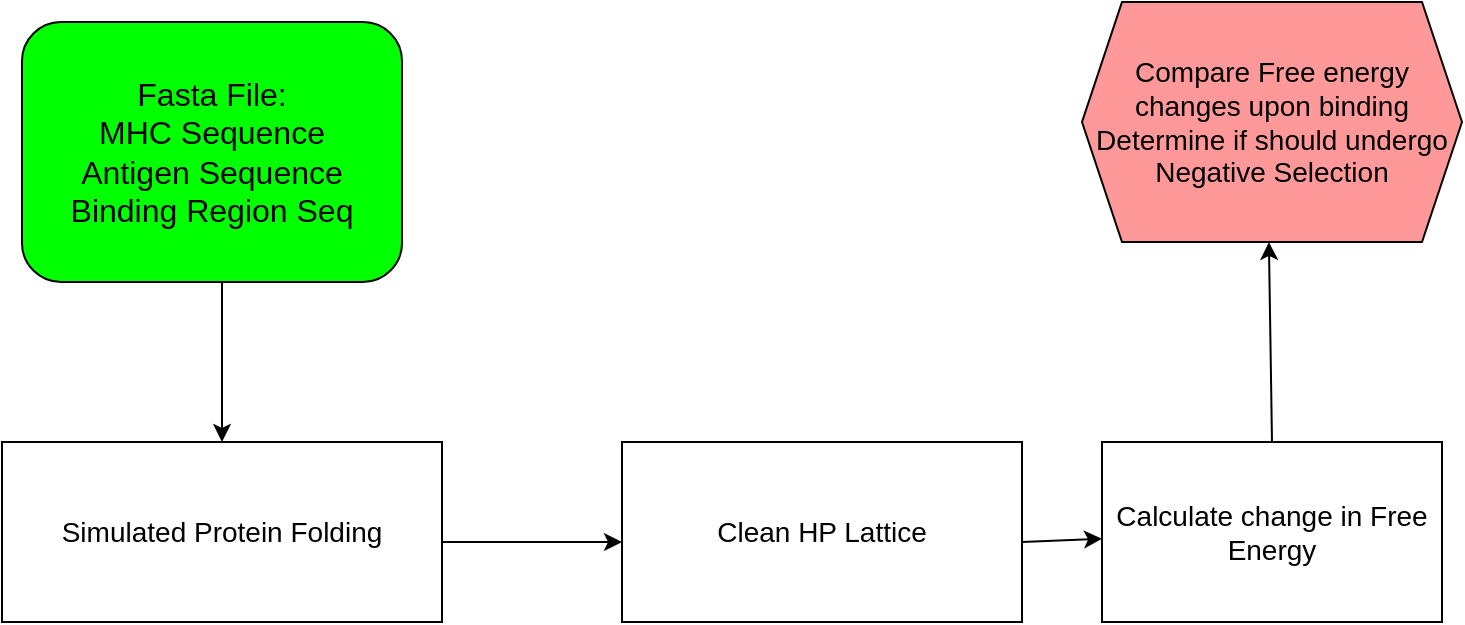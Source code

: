 <mxfile version="21.1.2" type="github">
  <diagram name="Page-1" id="EEZycO_NF6HMaPR0JYtG">
    <mxGraphModel dx="1194" dy="547" grid="1" gridSize="10" guides="1" tooltips="1" connect="1" arrows="1" fold="1" page="1" pageScale="1" pageWidth="850" pageHeight="1100" math="0" shadow="0">
      <root>
        <mxCell id="0" />
        <mxCell id="1" parent="0" />
        <mxCell id="SpIytS3ZcbbBWpfLDEAr-1" value="&lt;div&gt;&lt;font size=&quot;3&quot;&gt;Fasta File:&lt;/font&gt;&lt;/div&gt;&lt;div&gt;&lt;font size=&quot;3&quot;&gt;MHC Sequence&lt;/font&gt;&lt;/div&gt;&lt;div&gt;&lt;font size=&quot;3&quot;&gt;Antigen Sequence&lt;/font&gt;&lt;/div&gt;&lt;div&gt;&lt;font size=&quot;3&quot;&gt;Binding Region Seq&lt;br&gt;&lt;/font&gt;&lt;/div&gt;" style="rounded=1;whiteSpace=wrap;html=1;fillColor=#00FF00;" vertex="1" parent="1">
          <mxGeometry x="60" y="130" width="190" height="130" as="geometry" />
        </mxCell>
        <mxCell id="SpIytS3ZcbbBWpfLDEAr-2" value="" style="endArrow=classic;html=1;rounded=0;" edge="1" parent="1">
          <mxGeometry width="50" height="50" relative="1" as="geometry">
            <mxPoint x="160" y="260" as="sourcePoint" />
            <mxPoint x="160" y="340" as="targetPoint" />
          </mxGeometry>
        </mxCell>
        <mxCell id="SpIytS3ZcbbBWpfLDEAr-3" value="&lt;font style=&quot;font-size: 14px;&quot;&gt;Simulated Protein Folding&lt;br&gt;&lt;/font&gt;" style="rounded=0;whiteSpace=wrap;html=1;" vertex="1" parent="1">
          <mxGeometry x="50" y="340" width="220" height="90" as="geometry" />
        </mxCell>
        <mxCell id="SpIytS3ZcbbBWpfLDEAr-4" value="" style="endArrow=classic;html=1;rounded=0;" edge="1" parent="1">
          <mxGeometry width="50" height="50" relative="1" as="geometry">
            <mxPoint x="270" y="390" as="sourcePoint" />
            <mxPoint x="360" y="390" as="targetPoint" />
          </mxGeometry>
        </mxCell>
        <mxCell id="SpIytS3ZcbbBWpfLDEAr-5" value="&lt;font style=&quot;font-size: 14px;&quot;&gt;Clean HP Lattice&lt;/font&gt;&lt;font style=&quot;font-size: 12px;&quot;&gt; &lt;br&gt;&lt;/font&gt;" style="rounded=0;whiteSpace=wrap;html=1;" vertex="1" parent="1">
          <mxGeometry x="360" y="340" width="200" height="90" as="geometry" />
        </mxCell>
        <mxCell id="SpIytS3ZcbbBWpfLDEAr-6" value="" style="endArrow=classic;html=1;rounded=0;" edge="1" parent="1" target="SpIytS3ZcbbBWpfLDEAr-7">
          <mxGeometry width="50" height="50" relative="1" as="geometry">
            <mxPoint x="560" y="390" as="sourcePoint" />
            <mxPoint x="610" y="390" as="targetPoint" />
          </mxGeometry>
        </mxCell>
        <mxCell id="SpIytS3ZcbbBWpfLDEAr-7" value="&lt;font style=&quot;font-size: 14px;&quot;&gt;Calculate change in Free Energy&lt;/font&gt;" style="rounded=0;whiteSpace=wrap;html=1;" vertex="1" parent="1">
          <mxGeometry x="600" y="340" width="170" height="90" as="geometry" />
        </mxCell>
        <mxCell id="SpIytS3ZcbbBWpfLDEAr-8" value="" style="endArrow=classic;html=1;rounded=0;exitX=0.5;exitY=0;exitDx=0;exitDy=0;" edge="1" parent="1" source="SpIytS3ZcbbBWpfLDEAr-7">
          <mxGeometry width="50" height="50" relative="1" as="geometry">
            <mxPoint x="686.56" y="335" as="sourcePoint" />
            <mxPoint x="683.445" y="240" as="targetPoint" />
          </mxGeometry>
        </mxCell>
        <mxCell id="SpIytS3ZcbbBWpfLDEAr-10" value="&lt;font style=&quot;font-size: 14px;&quot;&gt;Compare Free energy changes upon binding Determine if should undergo Negative Selection&lt;br&gt;&lt;/font&gt;" style="shape=hexagon;perimeter=hexagonPerimeter2;whiteSpace=wrap;html=1;fixedSize=1;fillColor=#FF9999;" vertex="1" parent="1">
          <mxGeometry x="590" y="120" width="190" height="120" as="geometry" />
        </mxCell>
      </root>
    </mxGraphModel>
  </diagram>
</mxfile>
